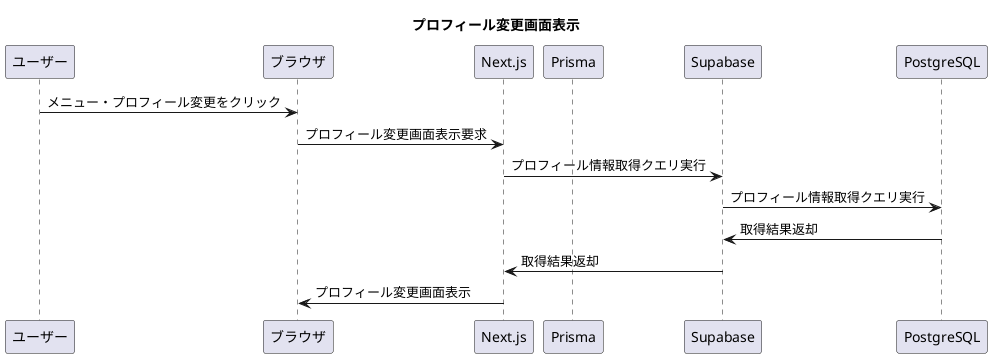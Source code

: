 @startuml pageProfile
title "プロフィール変更画面表示"
participant ユーザー
participant ブラウザ
participant Next.js
participant Prisma
participant Supabase
participant PostgreSQL

ユーザー -> ブラウザ: メニュー・プロフィール変更をクリック
ブラウザ -> Next.js: プロフィール変更画面表示要求
Next.js -> Supabase: プロフィール情報取得クエリ実行
Supabase -> PostgreSQL: プロフィール情報取得クエリ実行
PostgreSQL -> Supabase: 取得結果返却
Supabase -> Next.js: 取得結果返却
Next.js -> ブラウザ: プロフィール変更画面表示

@enduml